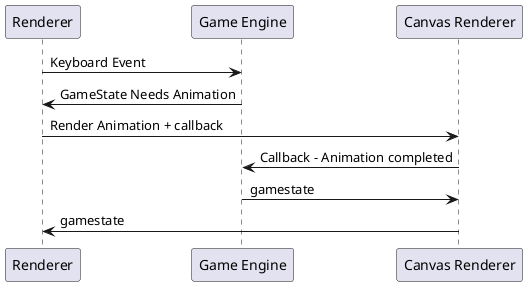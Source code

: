 @startuml
r as "Renderer" -> ge as "Game Engine" : Keyboard Event
ge -> r : GameState Needs Animation
r -> c as "Canvas Renderer" : Render Animation + callback
c -> ge : Callback - Animation completed
ge -> c : gamestate
c -> r : gamestate
@enduml